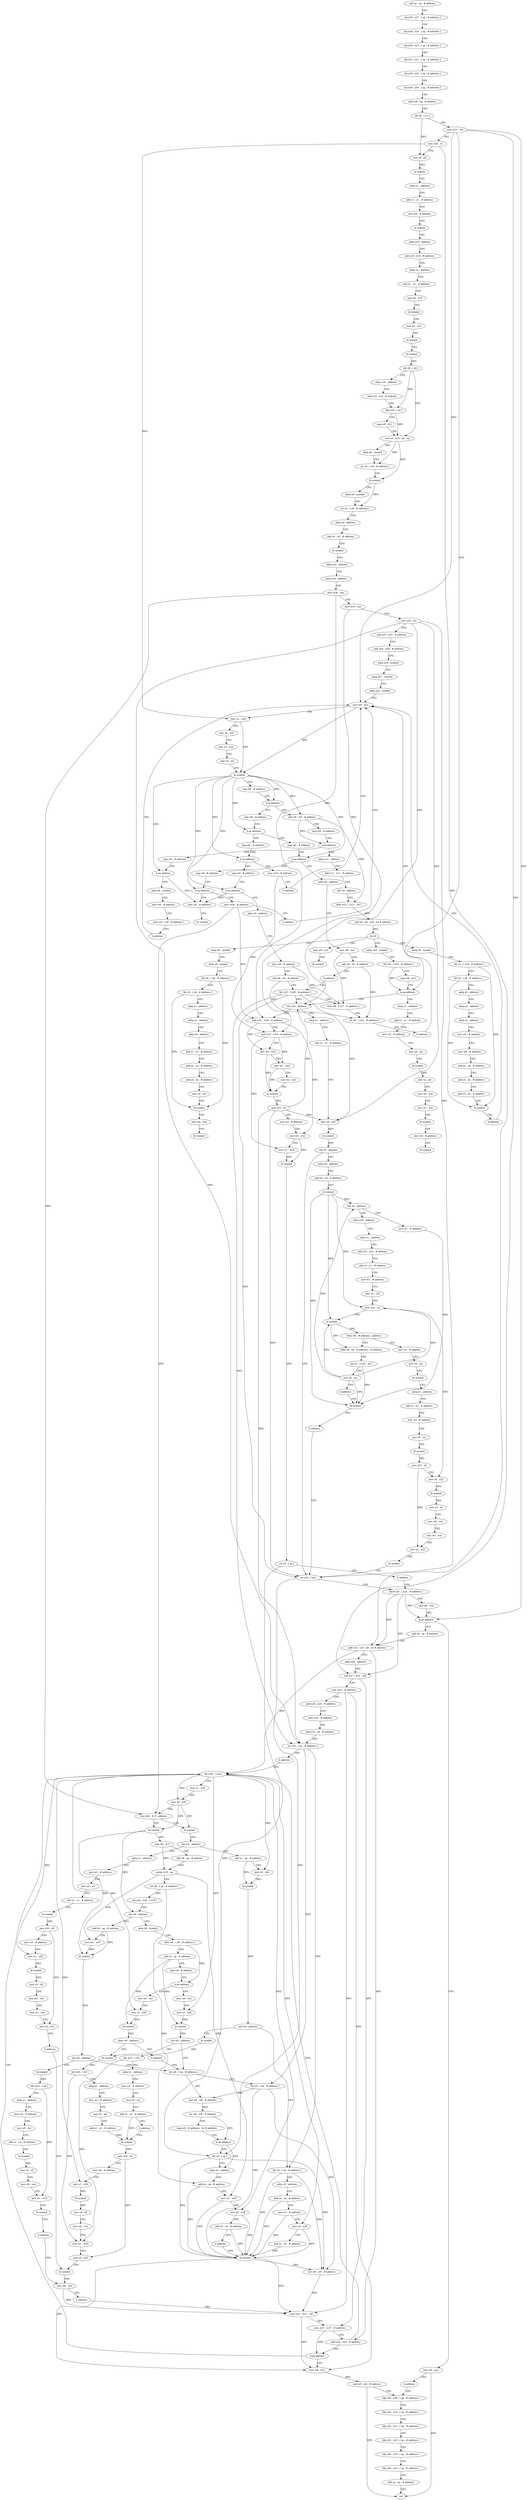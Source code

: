 digraph "func" {
"4203624" [label = "sub sp , sp , # address" ]
"4203628" [label = "stp x28 , x27 , [ sp , # address ]" ]
"4203632" [label = "stp x26 , x25 , [ sp , # address ]" ]
"4203636" [label = "stp x24 , x23 , [ sp , # address ]" ]
"4203640" [label = "stp x22 , x21 , [ sp , # address ]" ]
"4203644" [label = "stp x20 , x19 , [ sp , # address ]" ]
"4203648" [label = "stp x29 , x30 , [ sp , # address ]" ]
"4203652" [label = "add x29 , sp , # address" ]
"4203656" [label = "ldr x8 , [ x1 ]" ]
"4203660" [label = "mov w21 , w0" ]
"4203664" [label = "mov x20 , x1" ]
"4203668" [label = "mov x0 , x8" ]
"4203672" [label = "bl symbol" ]
"4203676" [label = "adrp x1 , address" ]
"4203680" [label = "add x1 , x1 , # address" ]
"4203684" [label = "mov w0 , # address" ]
"4203688" [label = "bl symbol" ]
"4203692" [label = "adrp x19 , address" ]
"4203696" [label = "add x19 , x19 , # address" ]
"4203700" [label = "adrp x1 , address" ]
"4203704" [label = "add x1 , x1 , # address" ]
"4203708" [label = "mov x0 , x19" ]
"4203712" [label = "bl symbol" ]
"4203716" [label = "mov x0 , x19" ]
"4203720" [label = "bl symbol" ]
"4203724" [label = "bl symbol" ]
"4203728" [label = "ldr x8 , [ x0 ]" ]
"4203732" [label = "adrp x10 , address" ]
"4203736" [label = "add x10 , x10 , # address" ]
"4203740" [label = "ldrb w9 , [ x8 ]" ]
"4203744" [label = "cmp w9 , # 0" ]
"4203748" [label = "csel x0 , x10 , x8 , eq" ]
"4203752" [label = "adrp x8 , symbol" ]
"4203756" [label = "str x0 , [ x8 , # address ]" ]
"4203760" [label = "bl symbol" ]
"4203764" [label = "adrp x8 , symbol" ]
"4203768" [label = "str x0 , [ x8 , # address ]" ]
"4203772" [label = "adrp x0 , address" ]
"4203776" [label = "add x0 , x0 , # address" ]
"4203780" [label = "bl symbol" ]
"4203784" [label = "adrp x23 , address" ]
"4203788" [label = "adrp x24 , address" ]
"4203792" [label = "mov w26 , wzr" ]
"4203796" [label = "mov w19 , wzr" ]
"4203800" [label = "mov x25 , xzr" ]
"4203804" [label = "add x23 , x23 , # address" ]
"4203808" [label = "add x24 , x24 , # address" ]
"4203812" [label = "adrp x28 , symbol" ]
"4203816" [label = "adrp x27 , symbol" ]
"4203820" [label = "adrp x22 , symbol" ]
"4203824" [label = "mov w0 , w21" ]
"4203888" [label = "add w8 , w0 , # address" ]
"4203892" [label = "cmp w8 , # address" ]
"4203896" [label = "b.hi address" ]
"4204044" [label = "cmp w0 , # address" ]
"4203900" [label = "adrp x11 , address" ]
"4203856" [label = "cmp w0 , # address" ]
"4203860" [label = "b.gt address" ]
"4203976" [label = "cmp w0 , # address" ]
"4203864" [label = "cmp w0 , # address" ]
"4204048" [label = "b.ne address" ]
"4204916" [label = "mov w0 , # address" ]
"4204052" [label = "adrp x8 , symbol" ]
"4203904" [label = "add x11 , x11 , # address" ]
"4203908" [label = "adr x9 , address" ]
"4203912" [label = "ldrb w10 , [ x11 , x8 ]" ]
"4203916" [label = "add x9 , x9 , x10 , lsl # address" ]
"4203920" [label = "br x9" ]
"4203924" [label = "adrp x8 , symbol" ]
"4204068" [label = "adrp x24 , symbol" ]
"4204852" [label = "adrp x8 , symbol" ]
"4204908" [label = "mov w0 , wzr" ]
"4203980" [label = "b.ne address" ]
"4204008" [label = "cmp w0 , # address" ]
"4203984" [label = "mov w19 , # address" ]
"4203868" [label = "b.ne address" ]
"4203992" [label = "cmp w0 , # address" ]
"4203872" [label = "adrp x9 , address" ]
"4204920" [label = "bl symbol" ]
"4204056" [label = "mov w9 , # address" ]
"4204060" [label = "strb w9 , [ x8 , # address ]" ]
"4204064" [label = "b address" ]
"4203928" [label = "ldr x1 , [ x28 , # address ]" ]
"4203932" [label = "ldr x5 , [ x8 , # address ]" ]
"4203936" [label = "adrp x0 , address" ]
"4203940" [label = "adrp x2 , address" ]
"4203944" [label = "adrp x3 , address" ]
"4203948" [label = "mov w4 , # address" ]
"4203952" [label = "mov w6 , # address" ]
"4203956" [label = "add x0 , x0 , # address" ]
"4203960" [label = "add x2 , x2 , # address" ]
"4203964" [label = "add x3 , x3 , # address" ]
"4203968" [label = "bl symbol" ]
"4203972" [label = "b address" ]
"4204072" [label = "ldr w8 , [ x24 , # address ]" ]
"4204076" [label = "cmp w8 , w21" ]
"4204080" [label = "b.eq address" ]
"4204924" [label = "adrp x1 , address" ]
"4204084" [label = "cbz x25 , address" ]
"4204856" [label = "adrp x9 , symbol" ]
"4204860" [label = "ldr x0 , [ x8 , # address ]" ]
"4204864" [label = "ldr x3 , [ x9 , # address ]" ]
"4204868" [label = "adrp x1 , address" ]
"4204872" [label = "adrp x2 , address" ]
"4204876" [label = "adrp x4 , address" ]
"4204880" [label = "add x1 , x1 , # address" ]
"4204884" [label = "add x2 , x2 , # address" ]
"4204888" [label = "add x4 , x4 , # address" ]
"4204892" [label = "mov x5 , xzr" ]
"4204896" [label = "bl symbol" ]
"4204900" [label = "mov w0 , wzr" ]
"4204904" [label = "bl symbol" ]
"4204912" [label = "bl symbol" ]
"4204012" [label = "b.ne address" ]
"4204016" [label = "adrp x9 , address" ]
"4203988" [label = "b address" ]
"4203996" [label = "b.ne address" ]
"4204000" [label = "mov w26 , # address" ]
"4203876" [label = "mov w8 , wzr" ]
"4203880" [label = "add x9 , x9 , # address" ]
"4203884" [label = "b address" ]
"4204028" [label = "ldr x25 , [ x28 , # address ]" ]
"4203828" [label = "mov x1 , x20" ]
"4203832" [label = "mov x2 , x23" ]
"4203836" [label = "mov x3 , x24" ]
"4203840" [label = "mov x4 , xzr" ]
"4203844" [label = "bl symbol" ]
"4203848" [label = "cmp w0 , # address" ]
"4203852" [label = "b.le address" ]
"4204928" [label = "add x1 , x1 , # address" ]
"4204932" [label = "mov w2 , # address" ]
"4204936" [label = "mov x0 , xzr" ]
"4204940" [label = "bl symbol" ]
"4204944" [label = "mov x2 , x0" ]
"4204948" [label = "mov w0 , wzr" ]
"4204952" [label = "mov w1 , wzr" ]
"4204956" [label = "bl symbol" ]
"4204960" [label = "mov w0 , # address" ]
"4204964" [label = "bl symbol" ]
"4204176" [label = "and w22 , w26 , # address" ]
"4204088" [label = "adrp x1 , address" ]
"4204020" [label = "mov w8 , # address" ]
"4204024" [label = "add x9 , x9 , # address" ]
"4204004" [label = "b address" ]
"4204032" [label = "strb w8 , [ x27 , # address ]" ]
"4204036" [label = "str x9 , [ x22 , # address ]" ]
"4204040" [label = "b address" ]
"4204180" [label = "and w23 , w19 , # address" ]
"4204184" [label = "mov w0 , w22" ]
"4204188" [label = "mov w1 , w23" ]
"4204192" [label = "mov w2 , wzr" ]
"4204196" [label = "bl symbol" ]
"4204200" [label = "mov x25 , x0" ]
"4204204" [label = "mov w2 , # address" ]
"4204208" [label = "mov w0 , w22" ]
"4204212" [label = "mov w1 , w23" ]
"4204216" [label = "bl symbol" ]
"4204220" [label = "str x0 , [ sp ]" ]
"4204224" [label = "b address" ]
"4204308" [label = "ldrsw x8 , [ x24 , # address ]" ]
"4204092" [label = "add x1 , x1 , # address" ]
"4204096" [label = "mov x0 , x25" ]
"4204100" [label = "bl symbol" ]
"4204104" [label = "cbz x0 , address" ]
"4204304" [label = "str x25 , [ sp ]" ]
"4204108" [label = "adrp x0 , address" ]
"4204312" [label = "cmp w8 , w21" ]
"4204316" [label = "b.ge address" ]
"4204804" [label = "mov w0 , wzr" ]
"4204320" [label = "add x9 , sp , # address" ]
"4204112" [label = "add x0 , x0 , # address" ]
"4204116" [label = "bl symbol" ]
"4204120" [label = "cbz x0 , address" ]
"4204228" [label = "mov w1 , # address" ]
"4204124" [label = "adrp x23 , address" ]
"4204808" [label = "b address" ]
"4204820" [label = "ldp x29 , x30 , [ sp , # address ]" ]
"4204324" [label = "add x24 , x20 , x8 , lsl # address" ]
"4204328" [label = "adrp x20 , address" ]
"4204332" [label = "sub w27 , w21 , w8" ]
"4204336" [label = "mov w21 , # address" ]
"4204340" [label = "add x20 , x20 , # address" ]
"4204344" [label = "mov x22 , # address" ]
"4204348" [label = "add x19 , x9 , # address" ]
"4204352" [label = "str x25 , [ sp , # address ]" ]
"4204356" [label = "b address" ]
"4204408" [label = "ldr x28 , [ x24 ]" ]
"4204232" [label = "bl symbol" ]
"4204128" [label = "adrp x1 , address" ]
"4204132" [label = "add x23 , x23 , # address" ]
"4204136" [label = "add x1 , x1 , # address" ]
"4204140" [label = "mov w3 , # address" ]
"4204144" [label = "mov x2 , x23" ]
"4204148" [label = "mov x22 , x0" ]
"4204152" [label = "bl symbol" ]
"4204156" [label = "tbnz w0 , # address , address" ]
"4204240" [label = "mov w1 , # address" ]
"4204160" [label = "sbfiz x8 , x0 , # address , # address" ]
"4204824" [label = "ldp x20 , x19 , [ sp , # address ]" ]
"4204828" [label = "ldp x22 , x21 , [ sp , # address ]" ]
"4204832" [label = "ldp x24 , x23 , [ sp , # address ]" ]
"4204836" [label = "ldp x26 , x25 , [ sp , # address ]" ]
"4204840" [label = "ldp x28 , x27 , [ sp , # address ]" ]
"4204844" [label = "add sp , sp , # address" ]
"4204848" [label = "ret" ]
"4204412" [label = "mov x1 , x20" ]
"4204416" [label = "mov x0 , x28" ]
"4204420" [label = "tbz w26 , # 0 , address" ]
"4204476" [label = "bl symbol" ]
"4204424" [label = "bl symbol" ]
"4204244" [label = "mov x0 , xzr" ]
"4204248" [label = "bl symbol" ]
"4204252" [label = "adrp x1 , address" ]
"4204256" [label = "add x1 , x1 , # address" ]
"4204260" [label = "mov w2 , # address" ]
"4204264" [label = "mov x0 , xzr" ]
"4204268" [label = "bl symbol" ]
"4204272" [label = "mov x23 , x0" ]
"4204276" [label = "mov x0 , x22" ]
"4204280" [label = "bl symbol" ]
"4204284" [label = "mov x3 , x0" ]
"4204288" [label = "mov w0 , wzr" ]
"4204292" [label = "mov w1 , wzr" ]
"4204296" [label = "mov x2 , x23" ]
"4204300" [label = "bl symbol" ]
"4204164" [label = "ldr w1 , [ x23 , x8 ]" ]
"4204168" [label = "mov x0 , xzr" ]
"4204172" [label = "b address" ]
"4204480" [label = "cmp w0 , # 0" ]
"4204484" [label = "add x8 , sp , # address" ]
"4204488" [label = "csetm w23 , ne" ]
"4204492" [label = "str x8 , [ sp , # address ]" ]
"4204496" [label = "stp x22 , x22 , [ x19 ]" ]
"4204500" [label = "cbz w0 , address" ]
"4204600" [label = "add x2 , sp , # address" ]
"4204504" [label = "adrp x8 , symbol" ]
"4204428" [label = "cbz w0 , address" ]
"4204544" [label = "adrp x1 , address" ]
"4204432" [label = "add x1 , sp , # address" ]
"4204236" [label = "b address" ]
"4204604" [label = "mov w1 , w23" ]
"4204608" [label = "bl symbol" ]
"4204612" [label = "cbz w0 , address" ]
"4204752" [label = "ldr w8 , [ sp , # address ]" ]
"4204616" [label = "bl symbol" ]
"4204508" [label = "ldrb w8 , [ x8 , # address ]" ]
"4204512" [label = "add x2 , sp , # address" ]
"4204516" [label = "cmp w8 , # address" ]
"4204520" [label = "b.ne address" ]
"4204664" [label = "mov w0 , wzr" ]
"4204524" [label = "mov w0 , wzr" ]
"4204548" [label = "mov w2 , # address" ]
"4204552" [label = "mov x0 , xzr" ]
"4204556" [label = "add x1 , x1 , # address" ]
"4204560" [label = "bl symbol" ]
"4204564" [label = "mov x23 , x0" ]
"4204568" [label = "mov w0 , # address" ]
"4204572" [label = "mov x1 , x28" ]
"4204576" [label = "bl symbol" ]
"4204580" [label = "mov x3 , x0" ]
"4204584" [label = "mov w0 , wzr" ]
"4204588" [label = "mov w1 , wzr" ]
"4204592" [label = "mov x2 , x23" ]
"4204596" [label = "b address" ]
"4204740" [label = "bl symbol" ]
"4204436" [label = "mov x0 , x28" ]
"4204440" [label = "bl symbol" ]
"4204444" [label = "cbz w0 , address" ]
"4204360" [label = "ldr x0 , [ sp , # address ]" ]
"4204448" [label = "bl symbol" ]
"4204756" [label = "ldr x0 , [ sp , # address ]" ]
"4204760" [label = "and w8 , w8 , # address" ]
"4204764" [label = "orr w8 , w8 , # address" ]
"4204768" [label = "cmp w8 , # address , lsl # address" ]
"4204772" [label = "b.ne address" ]
"4204780" [label = "adrp x3 , address" ]
"4204776" [label = "ldr x0 , [ sp ]" ]
"4204620" [label = "ldr w23 , [ x0 ]" ]
"4204624" [label = "adrp x1 , address" ]
"4204628" [label = "mov w2 , # address" ]
"4204632" [label = "mov x0 , xzr" ]
"4204636" [label = "add x1 , x1 , # address" ]
"4204640" [label = "bl symbol" ]
"4204644" [label = "mov x2 , x0" ]
"4204648" [label = "mov w0 , wzr" ]
"4204652" [label = "mov w1 , w23" ]
"4204656" [label = "bl symbol" ]
"4204660" [label = "b address" ]
"4204744" [label = "mov w8 , wzr" ]
"4204668" [label = "mov x1 , x28" ]
"4204672" [label = "bl symbol" ]
"4204676" [label = "cbz w0 , address" ]
"4204680" [label = "bl symbol" ]
"4204528" [label = "mov x1 , x28" ]
"4204532" [label = "bl symbol" ]
"4204536" [label = "cbnz w0 , address" ]
"4204540" [label = "b address" ]
"4204364" [label = "adrp x3 , address" ]
"4204368" [label = "add x4 , sp , # address" ]
"4204372" [label = "mov w1 , # address" ]
"4204376" [label = "mov x2 , x28" ]
"4204380" [label = "add x3 , x3 , # address" ]
"4204384" [label = "bl symbol" ]
"4204452" [label = "ldr w23 , [ x0 ]" ]
"4204456" [label = "adrp x1 , address" ]
"4204460" [label = "mov w2 , # address" ]
"4204464" [label = "mov x0 , xzr" ]
"4204468" [label = "add x1 , x1 , # address" ]
"4204472" [label = "b address" ]
"4204704" [label = "bl symbol" ]
"4204784" [label = "add x4 , sp , # address" ]
"4204788" [label = "mov w1 , w23" ]
"4204792" [label = "mov x2 , x28" ]
"4204796" [label = "add x3 , x3 , # address" ]
"4204800" [label = "b address" ]
"4204748" [label = "b address" ]
"4204392" [label = "and w21 , w21 , w8" ]
"4204684" [label = "ldr w23 , [ x0 ]" ]
"4204688" [label = "adrp x1 , address" ]
"4204692" [label = "mov w2 , # address" ]
"4204696" [label = "mov x0 , xzr" ]
"4204700" [label = "add x1 , x1 , # address" ]
"4204396" [label = "subs w27 , w27 , # address" ]
"4204400" [label = "add x24 , x24 , # address" ]
"4204404" [label = "b.eq address" ]
"4204812" [label = "mvn w8 , w21" ]
"4204816" [label = "and w0 , w8 , # address" ]
"4204708" [label = "mov x25 , x0" ]
"4204712" [label = "mov w0 , # address" ]
"4204716" [label = "mov x1 , x28" ]
"4204720" [label = "bl symbol" ]
"4204724" [label = "mov x3 , x0" ]
"4204728" [label = "mov w0 , wzr" ]
"4204732" [label = "mov w1 , w23" ]
"4204736" [label = "mov x2 , x25" ]
"4204388" [label = "eor w8 , w0 , # address" ]
"4203624" -> "4203628" [ label = "CFG" ]
"4203628" -> "4203632" [ label = "CFG" ]
"4203632" -> "4203636" [ label = "CFG" ]
"4203636" -> "4203640" [ label = "CFG" ]
"4203640" -> "4203644" [ label = "CFG" ]
"4203644" -> "4203648" [ label = "CFG" ]
"4203648" -> "4203652" [ label = "CFG" ]
"4203652" -> "4203656" [ label = "CFG" ]
"4203656" -> "4203660" [ label = "CFG" ]
"4203656" -> "4203668" [ label = "DFG" ]
"4203660" -> "4203664" [ label = "CFG" ]
"4203660" -> "4203824" [ label = "DFG" ]
"4203660" -> "4204080" [ label = "DFG" ]
"4203660" -> "4204316" [ label = "DFG" ]
"4203660" -> "4204332" [ label = "DFG" ]
"4203664" -> "4203668" [ label = "CFG" ]
"4203664" -> "4203828" [ label = "DFG" ]
"4203664" -> "4204324" [ label = "DFG" ]
"4203668" -> "4203672" [ label = "DFG" ]
"4203672" -> "4203676" [ label = "CFG" ]
"4203676" -> "4203680" [ label = "CFG" ]
"4203680" -> "4203684" [ label = "CFG" ]
"4203684" -> "4203688" [ label = "CFG" ]
"4203688" -> "4203692" [ label = "CFG" ]
"4203692" -> "4203696" [ label = "CFG" ]
"4203696" -> "4203700" [ label = "CFG" ]
"4203700" -> "4203704" [ label = "CFG" ]
"4203704" -> "4203708" [ label = "CFG" ]
"4203708" -> "4203712" [ label = "CFG" ]
"4203712" -> "4203716" [ label = "CFG" ]
"4203716" -> "4203720" [ label = "CFG" ]
"4203720" -> "4203724" [ label = "CFG" ]
"4203724" -> "4203728" [ label = "DFG" ]
"4203728" -> "4203732" [ label = "CFG" ]
"4203728" -> "4203740" [ label = "DFG" ]
"4203728" -> "4203748" [ label = "DFG" ]
"4203732" -> "4203736" [ label = "CFG" ]
"4203736" -> "4203740" [ label = "CFG" ]
"4203740" -> "4203744" [ label = "CFG" ]
"4203740" -> "4203748" [ label = "DFG" ]
"4203744" -> "4203748" [ label = "CFG" ]
"4203748" -> "4203752" [ label = "CFG" ]
"4203748" -> "4203756" [ label = "DFG" ]
"4203748" -> "4203760" [ label = "DFG" ]
"4203752" -> "4203756" [ label = "CFG" ]
"4203756" -> "4203760" [ label = "CFG" ]
"4203760" -> "4203764" [ label = "CFG" ]
"4203760" -> "4203768" [ label = "DFG" ]
"4203764" -> "4203768" [ label = "CFG" ]
"4203768" -> "4203772" [ label = "CFG" ]
"4203772" -> "4203776" [ label = "CFG" ]
"4203776" -> "4203780" [ label = "CFG" ]
"4203780" -> "4203784" [ label = "CFG" ]
"4203784" -> "4203788" [ label = "CFG" ]
"4203788" -> "4203792" [ label = "CFG" ]
"4203792" -> "4203796" [ label = "CFG" ]
"4203792" -> "4204176" [ label = "DFG" ]
"4203792" -> "4204420" [ label = "DFG" ]
"4203796" -> "4203800" [ label = "CFG" ]
"4203796" -> "4204180" [ label = "DFG" ]
"4203800" -> "4203804" [ label = "CFG" ]
"4203800" -> "4204084" [ label = "DFG" ]
"4203800" -> "4204096" [ label = "DFG" ]
"4203800" -> "4204304" [ label = "DFG" ]
"4203800" -> "4204352" [ label = "DFG" ]
"4203804" -> "4203808" [ label = "CFG" ]
"4203808" -> "4203812" [ label = "CFG" ]
"4203812" -> "4203816" [ label = "CFG" ]
"4203816" -> "4203820" [ label = "CFG" ]
"4203820" -> "4203824" [ label = "CFG" ]
"4203824" -> "4203828" [ label = "CFG" ]
"4203824" -> "4203844" [ label = "DFG" ]
"4203888" -> "4203892" [ label = "CFG" ]
"4203888" -> "4203896" [ label = "DFG" ]
"4203888" -> "4203912" [ label = "DFG" ]
"4203892" -> "4203896" [ label = "CFG" ]
"4203896" -> "4204044" [ label = "CFG" ]
"4203896" -> "4203900" [ label = "CFG" ]
"4204044" -> "4204048" [ label = "CFG" ]
"4203900" -> "4203904" [ label = "CFG" ]
"4203856" -> "4203860" [ label = "CFG" ]
"4203860" -> "4203976" [ label = "CFG" ]
"4203860" -> "4203864" [ label = "CFG" ]
"4203976" -> "4203980" [ label = "CFG" ]
"4203864" -> "4203868" [ label = "CFG" ]
"4204048" -> "4204916" [ label = "CFG" ]
"4204048" -> "4204052" [ label = "CFG" ]
"4204916" -> "4204920" [ label = "CFG" ]
"4204052" -> "4204056" [ label = "CFG" ]
"4203904" -> "4203908" [ label = "CFG" ]
"4203908" -> "4203912" [ label = "CFG" ]
"4203912" -> "4203916" [ label = "DFG" ]
"4203916" -> "4203920" [ label = "DFG" ]
"4203920" -> "4203924" [ label = "CFG" ]
"4203920" -> "4204068" [ label = "CFG" ]
"4203920" -> "4204852" [ label = "CFG" ]
"4203920" -> "4204908" [ label = "CFG" ]
"4203924" -> "4203928" [ label = "CFG" ]
"4204068" -> "4204072" [ label = "CFG" ]
"4204852" -> "4204856" [ label = "CFG" ]
"4204908" -> "4204912" [ label = "CFG" ]
"4203980" -> "4204008" [ label = "CFG" ]
"4203980" -> "4203984" [ label = "CFG" ]
"4204008" -> "4204012" [ label = "CFG" ]
"4203984" -> "4203988" [ label = "CFG" ]
"4203984" -> "4204180" [ label = "DFG" ]
"4203868" -> "4203992" [ label = "CFG" ]
"4203868" -> "4203872" [ label = "CFG" ]
"4203992" -> "4203996" [ label = "CFG" ]
"4203872" -> "4203876" [ label = "CFG" ]
"4204056" -> "4204060" [ label = "CFG" ]
"4204060" -> "4204064" [ label = "CFG" ]
"4204064" -> "4203824" [ label = "CFG" ]
"4203928" -> "4203932" [ label = "CFG" ]
"4203928" -> "4203968" [ label = "DFG" ]
"4203932" -> "4203936" [ label = "CFG" ]
"4203932" -> "4203968" [ label = "DFG" ]
"4203936" -> "4203940" [ label = "CFG" ]
"4203940" -> "4203944" [ label = "CFG" ]
"4203944" -> "4203948" [ label = "CFG" ]
"4203948" -> "4203952" [ label = "CFG" ]
"4203952" -> "4203956" [ label = "CFG" ]
"4203956" -> "4203960" [ label = "CFG" ]
"4203960" -> "4203964" [ label = "CFG" ]
"4203964" -> "4203968" [ label = "CFG" ]
"4203968" -> "4203972" [ label = "CFG" ]
"4203972" -> "4203824" [ label = "CFG" ]
"4204072" -> "4204076" [ label = "CFG" ]
"4204072" -> "4204080" [ label = "DFG" ]
"4204076" -> "4204080" [ label = "CFG" ]
"4204080" -> "4204924" [ label = "CFG" ]
"4204080" -> "4204084" [ label = "CFG" ]
"4204924" -> "4204928" [ label = "CFG" ]
"4204084" -> "4204176" [ label = "CFG" ]
"4204084" -> "4204088" [ label = "CFG" ]
"4204856" -> "4204860" [ label = "CFG" ]
"4204860" -> "4204864" [ label = "CFG" ]
"4204860" -> "4204896" [ label = "DFG" ]
"4204864" -> "4204868" [ label = "CFG" ]
"4204864" -> "4204896" [ label = "DFG" ]
"4204868" -> "4204872" [ label = "CFG" ]
"4204872" -> "4204876" [ label = "CFG" ]
"4204876" -> "4204880" [ label = "CFG" ]
"4204880" -> "4204884" [ label = "CFG" ]
"4204884" -> "4204888" [ label = "CFG" ]
"4204888" -> "4204892" [ label = "CFG" ]
"4204892" -> "4204896" [ label = "CFG" ]
"4204896" -> "4204900" [ label = "CFG" ]
"4204900" -> "4204904" [ label = "CFG" ]
"4204012" -> "4204916" [ label = "CFG" ]
"4204012" -> "4204016" [ label = "CFG" ]
"4204016" -> "4204020" [ label = "CFG" ]
"4203988" -> "4203824" [ label = "CFG" ]
"4203996" -> "4204916" [ label = "CFG" ]
"4203996" -> "4204000" [ label = "CFG" ]
"4204000" -> "4204004" [ label = "CFG" ]
"4204000" -> "4204176" [ label = "DFG" ]
"4204000" -> "4204420" [ label = "DFG" ]
"4203876" -> "4203880" [ label = "CFG" ]
"4203876" -> "4204032" [ label = "DFG" ]
"4203880" -> "4203884" [ label = "CFG" ]
"4203880" -> "4204036" [ label = "DFG" ]
"4203884" -> "4204028" [ label = "CFG" ]
"4204028" -> "4204032" [ label = "CFG" ]
"4204028" -> "4204084" [ label = "DFG" ]
"4204028" -> "4204096" [ label = "DFG" ]
"4204028" -> "4204304" [ label = "DFG" ]
"4204028" -> "4204352" [ label = "DFG" ]
"4203828" -> "4203832" [ label = "CFG" ]
"4203828" -> "4203844" [ label = "DFG" ]
"4203832" -> "4203836" [ label = "CFG" ]
"4203836" -> "4203840" [ label = "CFG" ]
"4203840" -> "4203844" [ label = "CFG" ]
"4203844" -> "4203848" [ label = "CFG" ]
"4203844" -> "4203852" [ label = "DFG" ]
"4203844" -> "4203888" [ label = "DFG" ]
"4203844" -> "4203860" [ label = "DFG" ]
"4203844" -> "4204048" [ label = "DFG" ]
"4203844" -> "4203980" [ label = "DFG" ]
"4203844" -> "4203868" [ label = "DFG" ]
"4203844" -> "4204012" [ label = "DFG" ]
"4203844" -> "4203996" [ label = "DFG" ]
"4203848" -> "4203852" [ label = "CFG" ]
"4203852" -> "4203888" [ label = "CFG" ]
"4203852" -> "4203856" [ label = "CFG" ]
"4204928" -> "4204932" [ label = "CFG" ]
"4204932" -> "4204936" [ label = "CFG" ]
"4204936" -> "4204940" [ label = "CFG" ]
"4204940" -> "4204944" [ label = "DFG" ]
"4204944" -> "4204948" [ label = "CFG" ]
"4204948" -> "4204952" [ label = "CFG" ]
"4204952" -> "4204956" [ label = "CFG" ]
"4204956" -> "4204960" [ label = "CFG" ]
"4204960" -> "4204964" [ label = "CFG" ]
"4204176" -> "4204180" [ label = "CFG" ]
"4204176" -> "4204184" [ label = "DFG" ]
"4204176" -> "4204208" [ label = "DFG" ]
"4204088" -> "4204092" [ label = "CFG" ]
"4204020" -> "4204024" [ label = "CFG" ]
"4204020" -> "4204032" [ label = "DFG" ]
"4204024" -> "4204028" [ label = "CFG" ]
"4204024" -> "4204036" [ label = "DFG" ]
"4204004" -> "4203824" [ label = "CFG" ]
"4204032" -> "4204036" [ label = "CFG" ]
"4204036" -> "4204040" [ label = "CFG" ]
"4204040" -> "4203824" [ label = "CFG" ]
"4204180" -> "4204184" [ label = "CFG" ]
"4204180" -> "4204188" [ label = "DFG" ]
"4204180" -> "4204212" [ label = "DFG" ]
"4204184" -> "4204188" [ label = "CFG" ]
"4204184" -> "4204196" [ label = "DFG" ]
"4204188" -> "4204192" [ label = "CFG" ]
"4204188" -> "4204196" [ label = "DFG" ]
"4204192" -> "4204196" [ label = "CFG" ]
"4204196" -> "4204200" [ label = "DFG" ]
"4204200" -> "4204204" [ label = "CFG" ]
"4204200" -> "4204084" [ label = "DFG" ]
"4204200" -> "4204096" [ label = "DFG" ]
"4204200" -> "4204304" [ label = "DFG" ]
"4204200" -> "4204352" [ label = "DFG" ]
"4204204" -> "4204208" [ label = "CFG" ]
"4204208" -> "4204212" [ label = "CFG" ]
"4204208" -> "4204216" [ label = "DFG" ]
"4204212" -> "4204216" [ label = "DFG" ]
"4204216" -> "4204220" [ label = "DFG" ]
"4204220" -> "4204224" [ label = "CFG" ]
"4204220" -> "4204776" [ label = "DFG" ]
"4204224" -> "4204308" [ label = "CFG" ]
"4204308" -> "4204312" [ label = "CFG" ]
"4204308" -> "4204316" [ label = "DFG" ]
"4204308" -> "4204324" [ label = "DFG" ]
"4204308" -> "4204332" [ label = "DFG" ]
"4204092" -> "4204096" [ label = "CFG" ]
"4204096" -> "4204100" [ label = "DFG" ]
"4204100" -> "4204104" [ label = "DFG" ]
"4204104" -> "4204304" [ label = "CFG" ]
"4204104" -> "4204108" [ label = "CFG" ]
"4204304" -> "4204308" [ label = "CFG" ]
"4204304" -> "4204776" [ label = "DFG" ]
"4204108" -> "4204112" [ label = "CFG" ]
"4204312" -> "4204316" [ label = "CFG" ]
"4204316" -> "4204804" [ label = "CFG" ]
"4204316" -> "4204320" [ label = "CFG" ]
"4204804" -> "4204808" [ label = "CFG" ]
"4204804" -> "4204848" [ label = "DFG" ]
"4204320" -> "4204324" [ label = "CFG" ]
"4204112" -> "4204116" [ label = "CFG" ]
"4204116" -> "4204120" [ label = "DFG" ]
"4204116" -> "4204148" [ label = "DFG" ]
"4204116" -> "4204152" [ label = "DFG" ]
"4204116" -> "4204232" [ label = "DFG" ]
"4204120" -> "4204228" [ label = "CFG" ]
"4204120" -> "4204124" [ label = "CFG" ]
"4204228" -> "4204232" [ label = "DFG" ]
"4204124" -> "4204128" [ label = "CFG" ]
"4204808" -> "4204820" [ label = "CFG" ]
"4204820" -> "4204824" [ label = "CFG" ]
"4204324" -> "4204328" [ label = "CFG" ]
"4204324" -> "4204408" [ label = "DFG" ]
"4204324" -> "4204400" [ label = "DFG" ]
"4204328" -> "4204332" [ label = "CFG" ]
"4204332" -> "4204336" [ label = "CFG" ]
"4204332" -> "4204396" [ label = "DFG" ]
"4204336" -> "4204340" [ label = "CFG" ]
"4204336" -> "4204392" [ label = "DFG" ]
"4204336" -> "4204812" [ label = "DFG" ]
"4204340" -> "4204344" [ label = "CFG" ]
"4204344" -> "4204348" [ label = "CFG" ]
"4204348" -> "4204352" [ label = "CFG" ]
"4204352" -> "4204356" [ label = "CFG" ]
"4204352" -> "4204360" [ label = "DFG" ]
"4204352" -> "4204756" [ label = "DFG" ]
"4204356" -> "4204408" [ label = "CFG" ]
"4204408" -> "4204412" [ label = "CFG" ]
"4204408" -> "4204416" [ label = "DFG" ]
"4204408" -> "4204572" [ label = "DFG" ]
"4204408" -> "4204436" [ label = "DFG" ]
"4204408" -> "4204376" [ label = "DFG" ]
"4204408" -> "4204716" [ label = "DFG" ]
"4204408" -> "4204668" [ label = "DFG" ]
"4204408" -> "4204528" [ label = "DFG" ]
"4204408" -> "4204792" [ label = "DFG" ]
"4204232" -> "4204236" [ label = "CFG" ]
"4204128" -> "4204132" [ label = "CFG" ]
"4204132" -> "4204136" [ label = "CFG" ]
"4204136" -> "4204140" [ label = "CFG" ]
"4204140" -> "4204144" [ label = "CFG" ]
"4204144" -> "4204148" [ label = "CFG" ]
"4204148" -> "4204152" [ label = "CFG" ]
"4204148" -> "4204276" [ label = "DFG" ]
"4204152" -> "4204156" [ label = "DFG" ]
"4204152" -> "4204160" [ label = "DFG" ]
"4204156" -> "4204240" [ label = "CFG" ]
"4204156" -> "4204160" [ label = "CFG" ]
"4204240" -> "4204244" [ label = "CFG" ]
"4204160" -> "4204164" [ label = "DFG" ]
"4204824" -> "4204828" [ label = "CFG" ]
"4204828" -> "4204832" [ label = "CFG" ]
"4204832" -> "4204836" [ label = "CFG" ]
"4204836" -> "4204840" [ label = "CFG" ]
"4204840" -> "4204844" [ label = "CFG" ]
"4204844" -> "4204848" [ label = "CFG" ]
"4204412" -> "4204416" [ label = "CFG" ]
"4204416" -> "4204420" [ label = "CFG" ]
"4204416" -> "4204476" [ label = "DFG" ]
"4204416" -> "4204424" [ label = "DFG" ]
"4204420" -> "4204476" [ label = "CFG" ]
"4204420" -> "4204424" [ label = "CFG" ]
"4204476" -> "4204480" [ label = "DFG" ]
"4204476" -> "4204500" [ label = "DFG" ]
"4204476" -> "4204608" [ label = "DFG" ]
"4204424" -> "4204428" [ label = "DFG" ]
"4204244" -> "4204248" [ label = "CFG" ]
"4204248" -> "4204252" [ label = "CFG" ]
"4204252" -> "4204256" [ label = "CFG" ]
"4204256" -> "4204260" [ label = "CFG" ]
"4204260" -> "4204264" [ label = "CFG" ]
"4204264" -> "4204268" [ label = "CFG" ]
"4204268" -> "4204272" [ label = "DFG" ]
"4204272" -> "4204276" [ label = "CFG" ]
"4204272" -> "4204296" [ label = "DFG" ]
"4204276" -> "4204280" [ label = "DFG" ]
"4204280" -> "4204284" [ label = "DFG" ]
"4204284" -> "4204288" [ label = "CFG" ]
"4204288" -> "4204292" [ label = "CFG" ]
"4204292" -> "4204296" [ label = "CFG" ]
"4204296" -> "4204300" [ label = "CFG" ]
"4204300" -> "4204304" [ label = "CFG" ]
"4204164" -> "4204168" [ label = "CFG" ]
"4204164" -> "4204232" [ label = "DFG" ]
"4204168" -> "4204172" [ label = "CFG" ]
"4204168" -> "4204120" [ label = "DFG" ]
"4204168" -> "4204148" [ label = "DFG" ]
"4204168" -> "4204152" [ label = "DFG" ]
"4204168" -> "4204232" [ label = "DFG" ]
"4204172" -> "4204232" [ label = "CFG" ]
"4204480" -> "4204484" [ label = "CFG" ]
"4204480" -> "4204488" [ label = "DFG" ]
"4204484" -> "4204488" [ label = "CFG" ]
"4204488" -> "4204492" [ label = "CFG" ]
"4204488" -> "4204604" [ label = "DFG" ]
"4204488" -> "4204788" [ label = "DFG" ]
"4204492" -> "4204496" [ label = "CFG" ]
"4204492" -> "4204784" [ label = "DFG" ]
"4204496" -> "4204500" [ label = "CFG" ]
"4204500" -> "4204600" [ label = "CFG" ]
"4204500" -> "4204504" [ label = "CFG" ]
"4204600" -> "4204604" [ label = "CFG" ]
"4204600" -> "4204608" [ label = "DFG" ]
"4204504" -> "4204508" [ label = "CFG" ]
"4204428" -> "4204544" [ label = "CFG" ]
"4204428" -> "4204432" [ label = "CFG" ]
"4204544" -> "4204548" [ label = "CFG" ]
"4204432" -> "4204436" [ label = "CFG" ]
"4204432" -> "4204440" [ label = "DFG" ]
"4204236" -> "4204304" [ label = "CFG" ]
"4204604" -> "4204608" [ label = "DFG" ]
"4204608" -> "4204612" [ label = "DFG" ]
"4204612" -> "4204752" [ label = "CFG" ]
"4204612" -> "4204616" [ label = "CFG" ]
"4204752" -> "4204756" [ label = "CFG" ]
"4204752" -> "4204760" [ label = "DFG" ]
"4204616" -> "4204620" [ label = "DFG" ]
"4204508" -> "4204512" [ label = "CFG" ]
"4204508" -> "4204520" [ label = "DFG" ]
"4204512" -> "4204516" [ label = "CFG" ]
"4204512" -> "4204672" [ label = "DFG" ]
"4204512" -> "4204532" [ label = "DFG" ]
"4204516" -> "4204520" [ label = "CFG" ]
"4204520" -> "4204664" [ label = "CFG" ]
"4204520" -> "4204524" [ label = "CFG" ]
"4204664" -> "4204668" [ label = "CFG" ]
"4204524" -> "4204528" [ label = "CFG" ]
"4204548" -> "4204552" [ label = "CFG" ]
"4204552" -> "4204556" [ label = "CFG" ]
"4204556" -> "4204560" [ label = "CFG" ]
"4204560" -> "4204564" [ label = "DFG" ]
"4204564" -> "4204568" [ label = "CFG" ]
"4204564" -> "4204592" [ label = "DFG" ]
"4204568" -> "4204572" [ label = "CFG" ]
"4204572" -> "4204576" [ label = "DFG" ]
"4204576" -> "4204580" [ label = "DFG" ]
"4204580" -> "4204584" [ label = "CFG" ]
"4204584" -> "4204588" [ label = "CFG" ]
"4204588" -> "4204592" [ label = "CFG" ]
"4204592" -> "4204596" [ label = "CFG" ]
"4204596" -> "4204740" [ label = "CFG" ]
"4204740" -> "4204744" [ label = "CFG" ]
"4204436" -> "4204440" [ label = "DFG" ]
"4204440" -> "4204444" [ label = "DFG" ]
"4204444" -> "4204360" [ label = "CFG" ]
"4204444" -> "4204448" [ label = "CFG" ]
"4204360" -> "4204364" [ label = "CFG" ]
"4204360" -> "4204384" [ label = "DFG" ]
"4204360" -> "4204388" [ label = "DFG" ]
"4204448" -> "4204452" [ label = "DFG" ]
"4204756" -> "4204760" [ label = "CFG" ]
"4204756" -> "4204388" [ label = "DFG" ]
"4204756" -> "4204384" [ label = "DFG" ]
"4204760" -> "4204764" [ label = "DFG" ]
"4204764" -> "4204768" [ label = "CFG" ]
"4204764" -> "4204772" [ label = "DFG" ]
"4204768" -> "4204772" [ label = "CFG" ]
"4204772" -> "4204780" [ label = "CFG" ]
"4204772" -> "4204776" [ label = "CFG" ]
"4204780" -> "4204784" [ label = "CFG" ]
"4204776" -> "4204780" [ label = "CFG" ]
"4204776" -> "4204388" [ label = "DFG" ]
"4204776" -> "4204384" [ label = "DFG" ]
"4204620" -> "4204624" [ label = "CFG" ]
"4204620" -> "4204652" [ label = "DFG" ]
"4204624" -> "4204628" [ label = "CFG" ]
"4204628" -> "4204632" [ label = "CFG" ]
"4204632" -> "4204636" [ label = "CFG" ]
"4204636" -> "4204640" [ label = "CFG" ]
"4204640" -> "4204644" [ label = "DFG" ]
"4204644" -> "4204648" [ label = "CFG" ]
"4204648" -> "4204652" [ label = "CFG" ]
"4204652" -> "4204656" [ label = "CFG" ]
"4204656" -> "4204660" [ label = "CFG" ]
"4204660" -> "4204744" [ label = "CFG" ]
"4204744" -> "4204748" [ label = "CFG" ]
"4204744" -> "4204392" [ label = "DFG" ]
"4204668" -> "4204672" [ label = "DFG" ]
"4204672" -> "4204676" [ label = "DFG" ]
"4204676" -> "4204752" [ label = "CFG" ]
"4204676" -> "4204680" [ label = "CFG" ]
"4204680" -> "4204684" [ label = "DFG" ]
"4204528" -> "4204532" [ label = "DFG" ]
"4204532" -> "4204536" [ label = "DFG" ]
"4204536" -> "4204680" [ label = "CFG" ]
"4204536" -> "4204540" [ label = "CFG" ]
"4204540" -> "4204752" [ label = "CFG" ]
"4204364" -> "4204368" [ label = "CFG" ]
"4204368" -> "4204372" [ label = "CFG" ]
"4204368" -> "4204384" [ label = "DFG" ]
"4204372" -> "4204376" [ label = "CFG" ]
"4204372" -> "4204384" [ label = "DFG" ]
"4204376" -> "4204380" [ label = "CFG" ]
"4204376" -> "4204384" [ label = "DFG" ]
"4204380" -> "4204384" [ label = "DFG" ]
"4204384" -> "4204388" [ label = "DFG" ]
"4204384" -> "4204392" [ label = "DFG" ]
"4204384" -> "4204812" [ label = "DFG" ]
"4204452" -> "4204456" [ label = "CFG" ]
"4204452" -> "4204732" [ label = "DFG" ]
"4204456" -> "4204460" [ label = "CFG" ]
"4204460" -> "4204464" [ label = "CFG" ]
"4204464" -> "4204468" [ label = "CFG" ]
"4204468" -> "4204472" [ label = "CFG" ]
"4204468" -> "4204704" [ label = "DFG" ]
"4204472" -> "4204704" [ label = "CFG" ]
"4204704" -> "4204708" [ label = "DFG" ]
"4204784" -> "4204788" [ label = "CFG" ]
"4204784" -> "4204384" [ label = "DFG" ]
"4204788" -> "4204792" [ label = "CFG" ]
"4204788" -> "4204384" [ label = "DFG" ]
"4204792" -> "4204796" [ label = "CFG" ]
"4204792" -> "4204384" [ label = "DFG" ]
"4204796" -> "4204800" [ label = "CFG" ]
"4204796" -> "4204384" [ label = "DFG" ]
"4204800" -> "4204384" [ label = "CFG" ]
"4204748" -> "4204392" [ label = "CFG" ]
"4204392" -> "4204396" [ label = "CFG" ]
"4204392" -> "4204812" [ label = "DFG" ]
"4204684" -> "4204688" [ label = "CFG" ]
"4204684" -> "4204732" [ label = "DFG" ]
"4204688" -> "4204692" [ label = "CFG" ]
"4204692" -> "4204696" [ label = "CFG" ]
"4204696" -> "4204700" [ label = "CFG" ]
"4204700" -> "4204704" [ label = "DFG" ]
"4204396" -> "4204400" [ label = "CFG" ]
"4204396" -> "4204404" [ label = "DFG" ]
"4204400" -> "4204404" [ label = "CFG" ]
"4204400" -> "4204408" [ label = "DFG" ]
"4204404" -> "4204812" [ label = "CFG" ]
"4204404" -> "4204408" [ label = "CFG" ]
"4204812" -> "4204816" [ label = "DFG" ]
"4204816" -> "4204820" [ label = "CFG" ]
"4204816" -> "4204848" [ label = "DFG" ]
"4204708" -> "4204712" [ label = "CFG" ]
"4204708" -> "4204736" [ label = "DFG" ]
"4204712" -> "4204716" [ label = "CFG" ]
"4204716" -> "4204720" [ label = "DFG" ]
"4204720" -> "4204724" [ label = "DFG" ]
"4204724" -> "4204728" [ label = "CFG" ]
"4204728" -> "4204732" [ label = "CFG" ]
"4204732" -> "4204736" [ label = "CFG" ]
"4204736" -> "4204740" [ label = "CFG" ]
"4204388" -> "4204392" [ label = "DFG" ]
}
